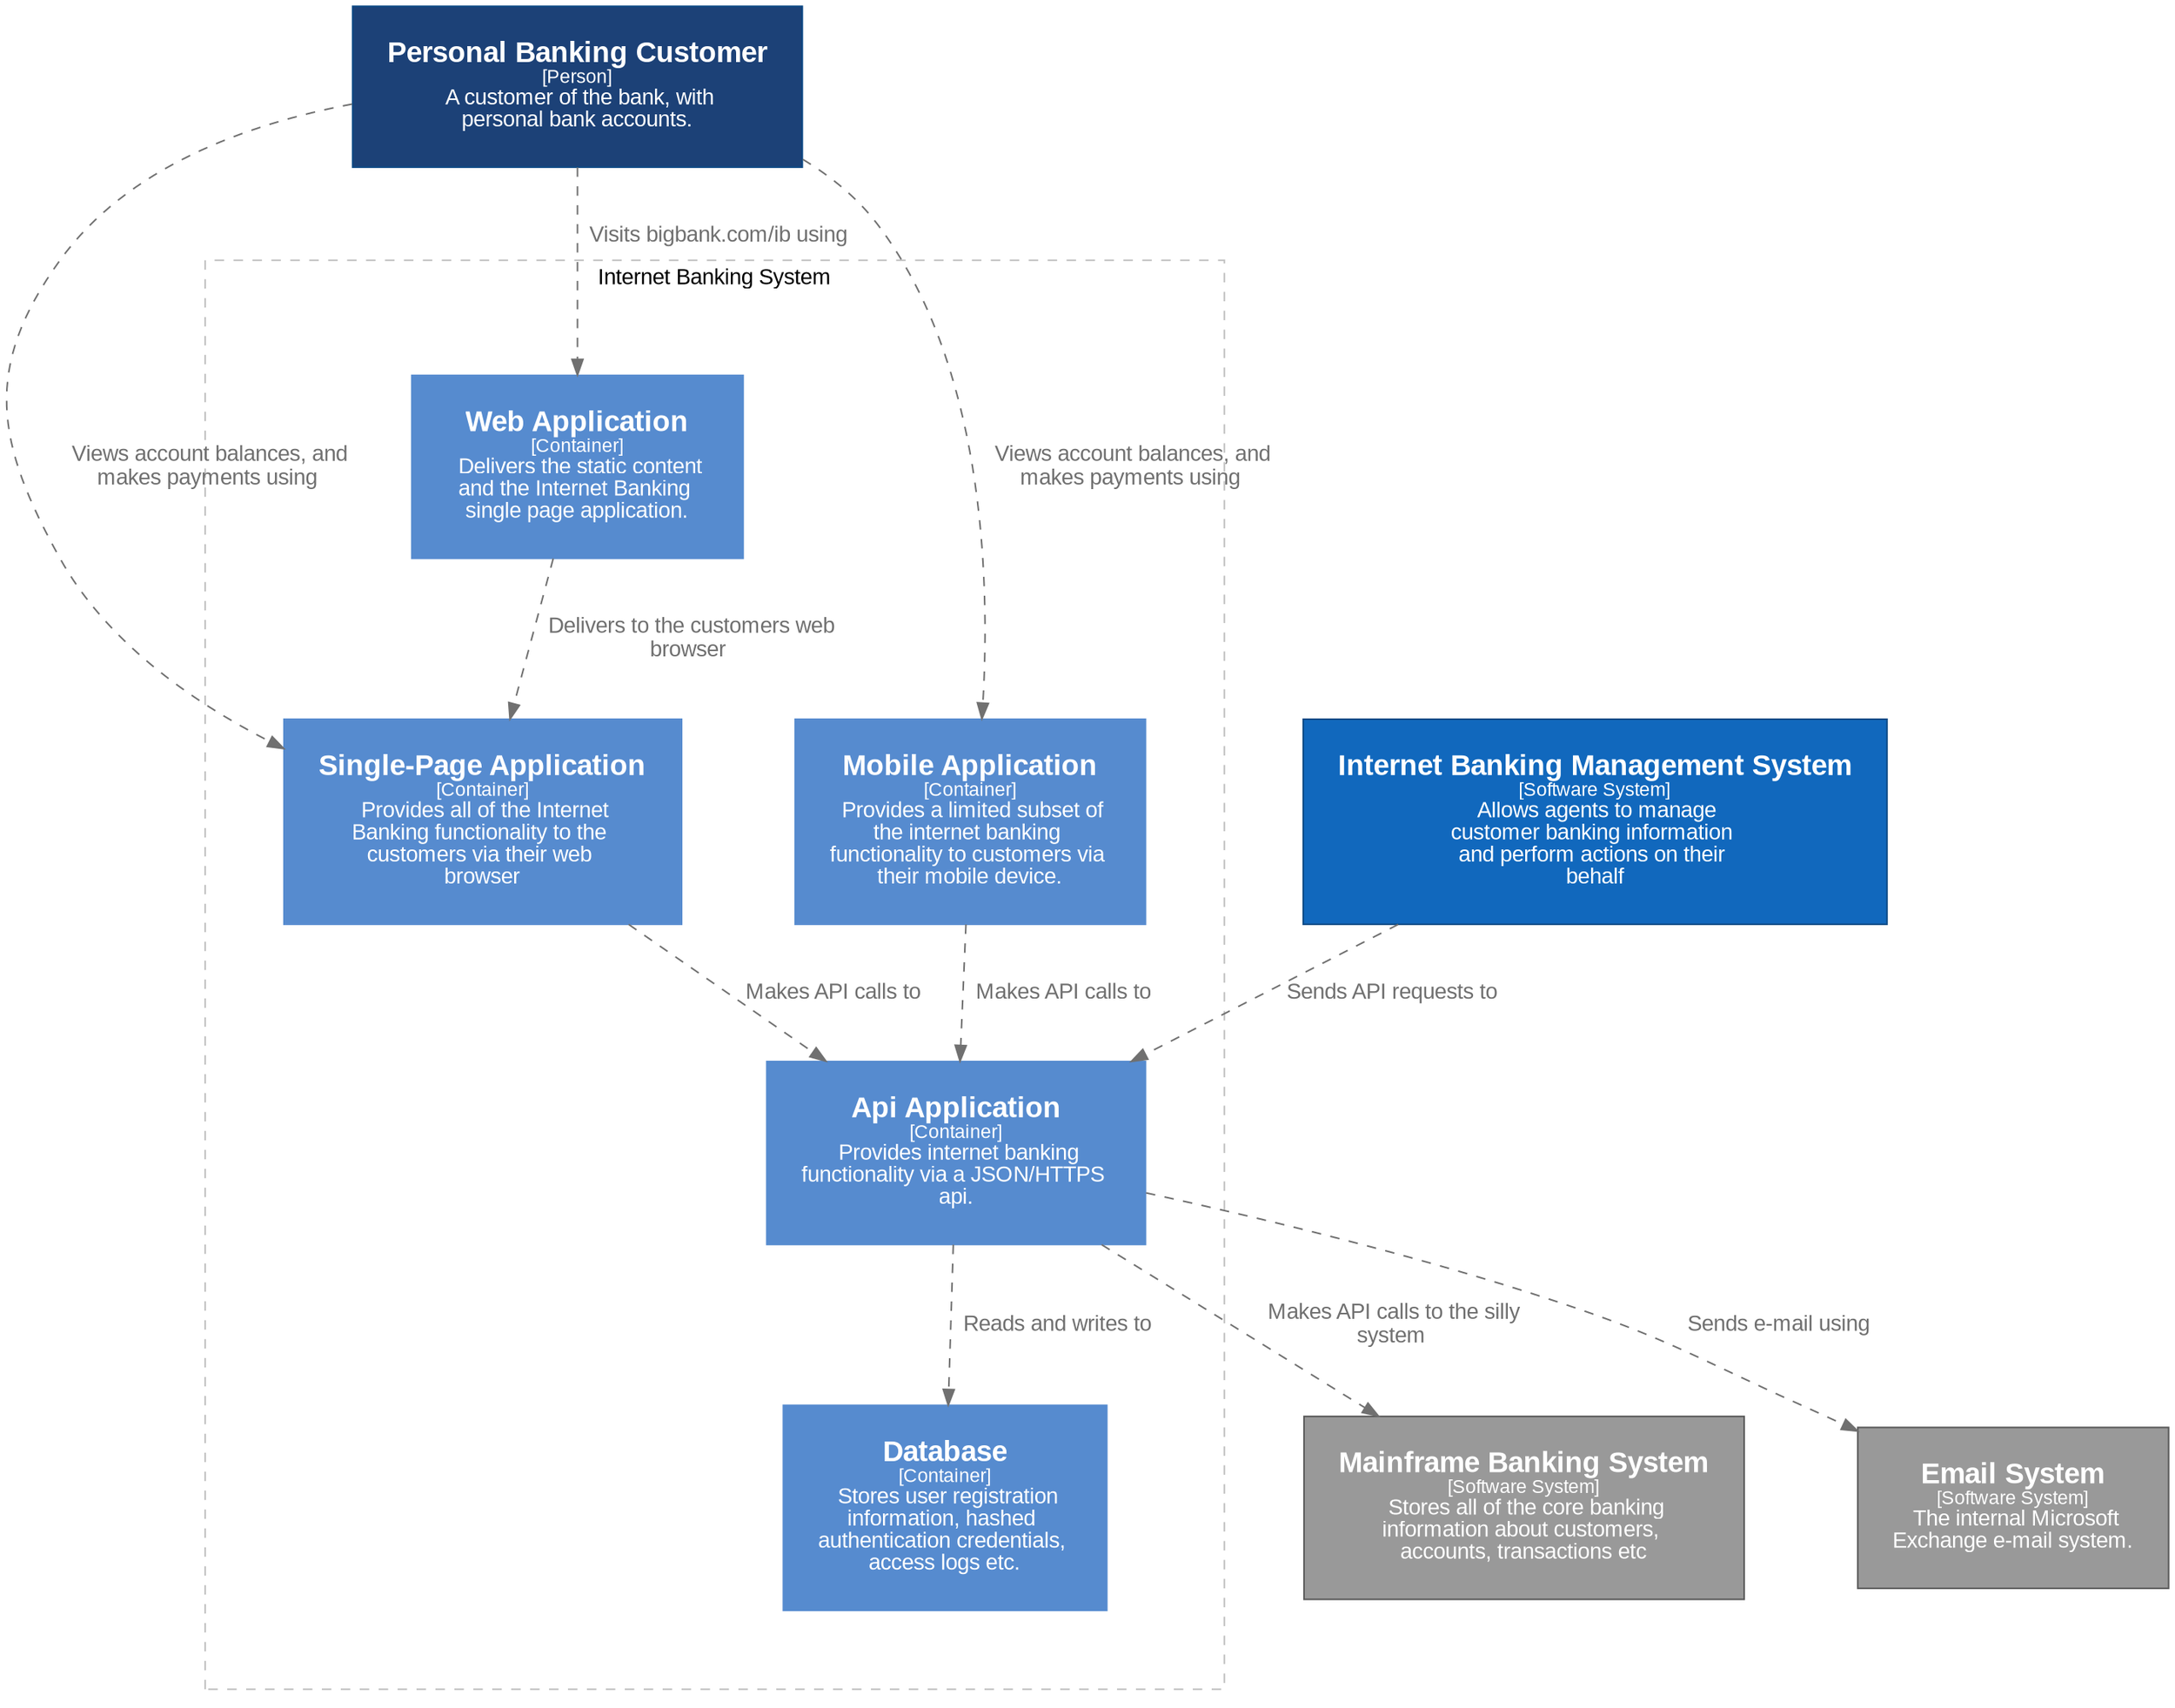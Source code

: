 digraph {
    compound=true
    graph [fontname="Arial", rankdir=TB, ranksep=1.0, nodesep=1.0]
    node [fontname="Arial", shape=box, margin="0.3,0.3"]
    edge [fontname="Arial"]

    subgraph cluster_internetBankingSystem {
        label = "Internet Banking System"
        style = "dashed"
        color = "grey"
        margin="50,50"
        
        apiApp [
        id="apiApp",
        shape="rect",
        label=<<font point-size="18"><b>Api Application</b></font><br /><font point-size="12">[Container]</font><br /><font point-size="14">  Provides internet banking <br />functionality via a JSON/HTTPS <br />api.</font>>,
        style="filled",
        color="#568BCF",
        fillcolor="#568BCF",
        fontcolor="#ffffff"
    ]
singlePageApp [
        id="singlePageApp",
        shape="rect",
        label=<<font point-size="18"><b>Single-Page Application</b></font><br /><font point-size="12">[Container]</font><br /><font point-size="14">  Provides all of the Internet <br />Banking functionality to the <br />customers via their web <br />browser</font>>,
        style="filled",
        color="#568BCF",
        fillcolor="#568BCF",
        fontcolor="#ffffff"
    ]
mobileApp [
        id="mobileApp",
        shape="rect",
        label=<<font point-size="18"><b>Mobile Application</b></font><br /><font point-size="12">[Container]</font><br /><font point-size="14">  Provides a limited subset of <br />the internet banking <br />functionality to customers via <br />their mobile device.</font>>,
        style="filled",
        color="#568BCF",
        fillcolor="#568BCF",
        fontcolor="#ffffff"
    ]
webApp [
        id="webApp",
        shape="rect",
        label=<<font point-size="18"><b>Web Application</b></font><br /><font point-size="12">[Container]</font><br /><font point-size="14">  Delivers the static content <br />and the Internet Banking <br />single page application.</font>>,
        style="filled",
        color="#568BCF",
        fillcolor="#568BCF",
        fontcolor="#ffffff"
    ]
database [
        id="database",
        shape="rect",
        label=<<font point-size="18"><b>Database</b></font><br /><font point-size="12">[Container]</font><br /><font point-size="14">  Stores user registration <br />information, hashed <br />authentication credentials, <br />access logs etc.</font>>,
        style="filled",
        color="#568BCF",
        fillcolor="#568BCF",
        fontcolor="#ffffff"
    ]
        
    }

internetBankingManagementSystem [
        id="internetBankingManagementSystem",
        shape="rect",
        label=<<font point-size="18"><b>Internet Banking Management System</b></font><br /><font point-size="12">[Software System]</font><br /><font point-size="14">  Allows agents to manage <br />customer banking information <br />and perform actions on their <br />behalf</font>>,
        style="filled",
        color="#0b4884",
        fillcolor="#1168bd",
        fontcolor="#ffffff"
    ]
customer [
        id="customer",
        shape="rect",
        label=<<font point-size="18"><b>Personal Banking Customer</b></font><br /><font point-size="12">[Person]</font><br /><font point-size="14">  A customer of the bank, with <br />personal bank accounts.</font>>,
        style="filled",
        color="#0b4884",
        fillcolor="#1C4177",
        fontcolor="#ffffff"
    ]
mainframeBankingSystem [
        id="mainframeBankingSystem",
        shape="rect",
        label=<<font point-size="18"><b>Mainframe Banking System</b></font><br /><font point-size="12">[Software System]</font><br /><font point-size="14">  Stores all of the core banking <br />information about customers, <br />accounts, transactions etc</font>>,
        style="filled",
        color="#5a5a5a",
        fillcolor="#999999",
        fontcolor="#ffffff"
    ]
emailSystem [
        id="emailSystem",
        shape="rect",
        label=<<font point-size="18"><b>Email System</b></font><br /><font point-size="12">[Software System]</font><br /><font point-size="14">  The internal Microsoft <br />Exchange e-mail system.</font>>,
        style="filled",
        color="#5a5a5a",
        fillcolor="#999999",
        fontcolor="#ffffff"
    ]
internetBankingManagementSystem -> apiApp [ id="100001", label=<<font point-size="14">  Sends API requests to</font>>, style="dashed", color="#707070", fontcolor="#707070" ]
customer -> singlePageApp [ id="100006", label=<<font point-size="14">  Views account balances, and <br />makes payments using</font>>, style="dashed", color="#707070", fontcolor="#707070" ]
customer -> mobileApp [ id="100007", label=<<font point-size="14">  Views account balances, and <br />makes payments using</font>>, style="dashed", color="#707070", fontcolor="#707070" ]
mobileApp -> apiApp [ id="100009", label=<<font point-size="14">  Makes API calls to</font>>, style="dashed", color="#707070", fontcolor="#707070" ]
apiApp -> mainframeBankingSystem [ id="100011", label=<<font point-size="14">  Makes API calls to the silly <br />system</font>>, style="dashed", color="#707070", fontcolor="#707070" ]
webApp -> singlePageApp [ id="100012", label=<<font point-size="14">  Delivers to the customers web <br />browser</font>>, style="dashed", color="#707070", fontcolor="#707070" ]
singlePageApp -> apiApp [ id="100013", label=<<font point-size="14">  Makes API calls to</font>>, style="dashed", color="#707070", fontcolor="#707070" ]
customer -> webApp [ id="100014", label=<<font point-size="14">  Visits bigbank.com/ib using</font>>, style="dashed", color="#707070", fontcolor="#707070" ]
apiApp -> emailSystem [ id="100015", label=<<font point-size="14">  Sends e-mail using</font>>, style="dashed", color="#707070", fontcolor="#707070" ]
apiApp -> database [ id="100017", label=<<font point-size="14">  Reads and writes to</font>>, style="dashed", color="#707070", fontcolor="#707070" ]
     
}